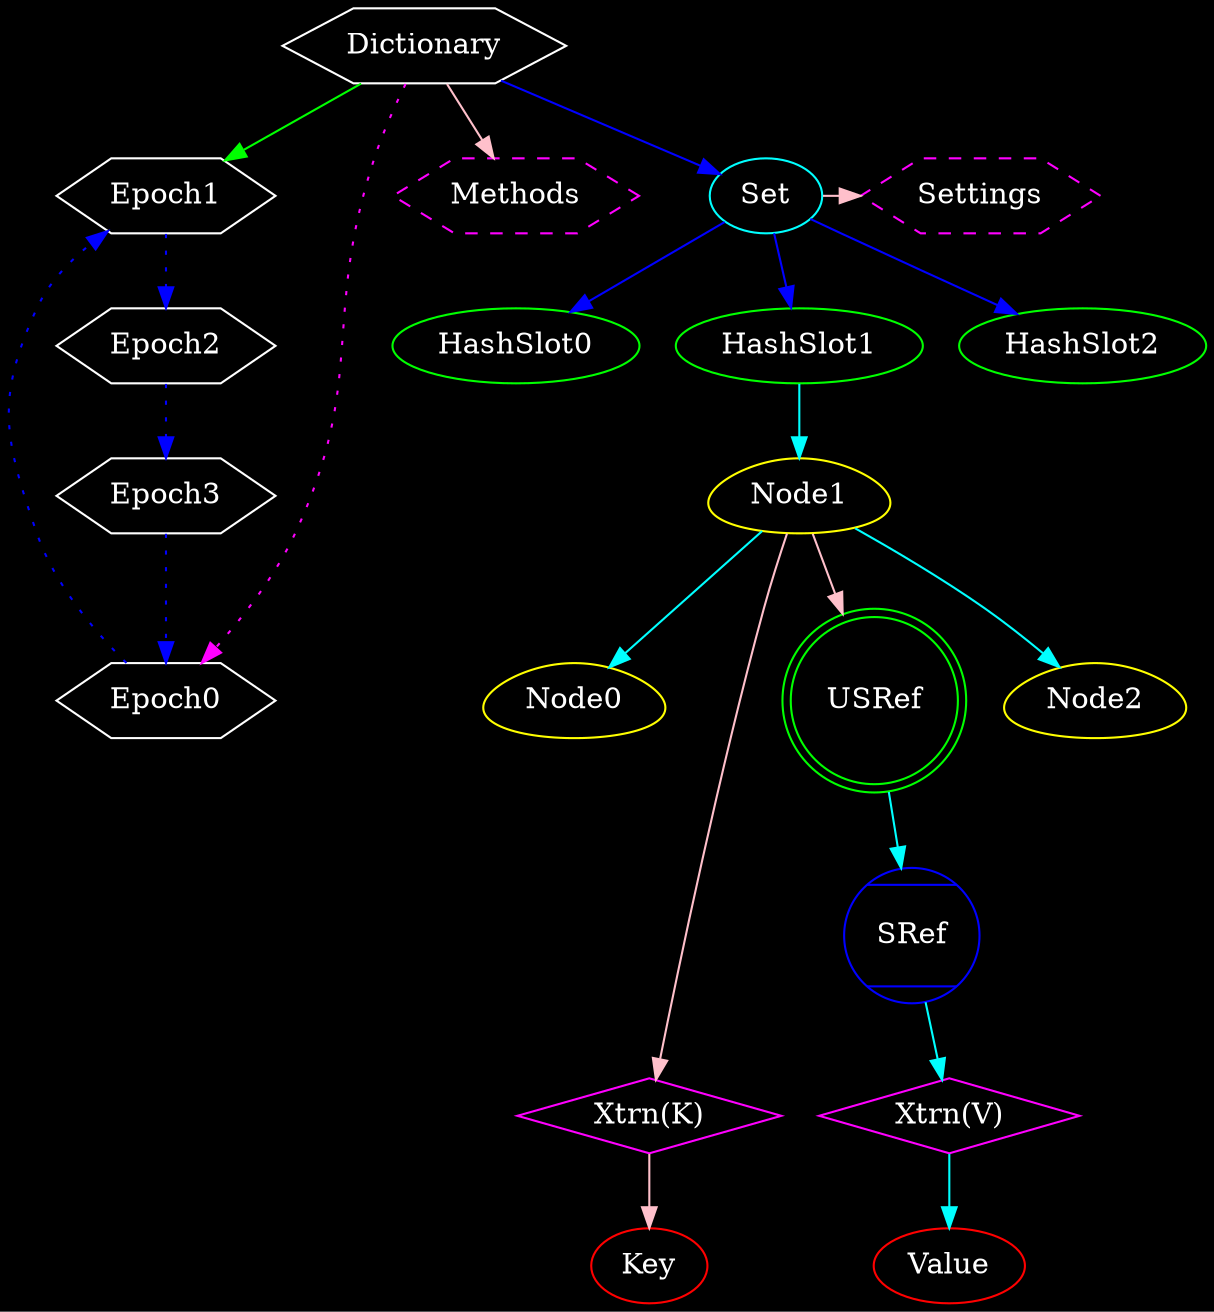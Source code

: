 digraph overview {
    ordering=out
    bgcolor=black
    node [color=white,fontcolor=white,shape=hexagon]

    Dictionary [shape=hexagon]

    edge [color=grey]

    Dictionary->Epoch1 [color=green]
    Dictionary->Epoch0 [style=dotted,color=magenta]

    Epoch0->Epoch1 [style=dotted,color=blue]
    Epoch1->Epoch2 [style=dotted,color=blue]
    Epoch2->Epoch3 [style=dotted,color=blue]
    Epoch3->Epoch0 [style=dotted,color=blue]

    node [color=magenta,style=dashed]
    Methods
    Settings
    Set [color=cyan,shape=oval,style=solid]
    {rank=same; Settings Methods Set}

    node [shape=oval]
    edge [color=pink]
    Set->Settings

    edge [color=pink]
    Dictionary->Methods

    node [color=green,style=solid]
    edge [color=blue]
    Dictionary->Set

    edge [color=blue]
    node [color=green,fontcolor=white]
    Set->HashSlot0
    Set->HashSlot1
    Set->HashSlot2

    node [color=yellow,fontcolor=white]
    edge [color=cyan]
    HashSlot1->Node1

    Node1 [shape=egg]
    Node0 [shape=egg]
    XtrnA [color=magenta,shape=diamond,label="Xtrn(K)"]
    Key   [color=red]
    USRef [color=green,shape=doublecircle]
    Node2 [shape=egg]

    Node1->Node0
    Node1->XtrnA [color=pink]
    XtrnA->Key   [color=pink]
    Node1->USRef [color=pink]
    Node1->Node2

    SRef  [color=blue,shape=Mcircle]
    XtrnB [color=magenta,shape=diamond,label="Xtrn(V)"]
    Value [color=red]

    USRef->SRef
    SRef->XtrnB
    XtrnB->Value

    {rank=same; HashSlot0 HashSlot1 HashSlot2}
    {rank=same; Node0 Node2}
    {rank=same; XtrnA XtrnB}
    {rank=sink; Key Value}
}
